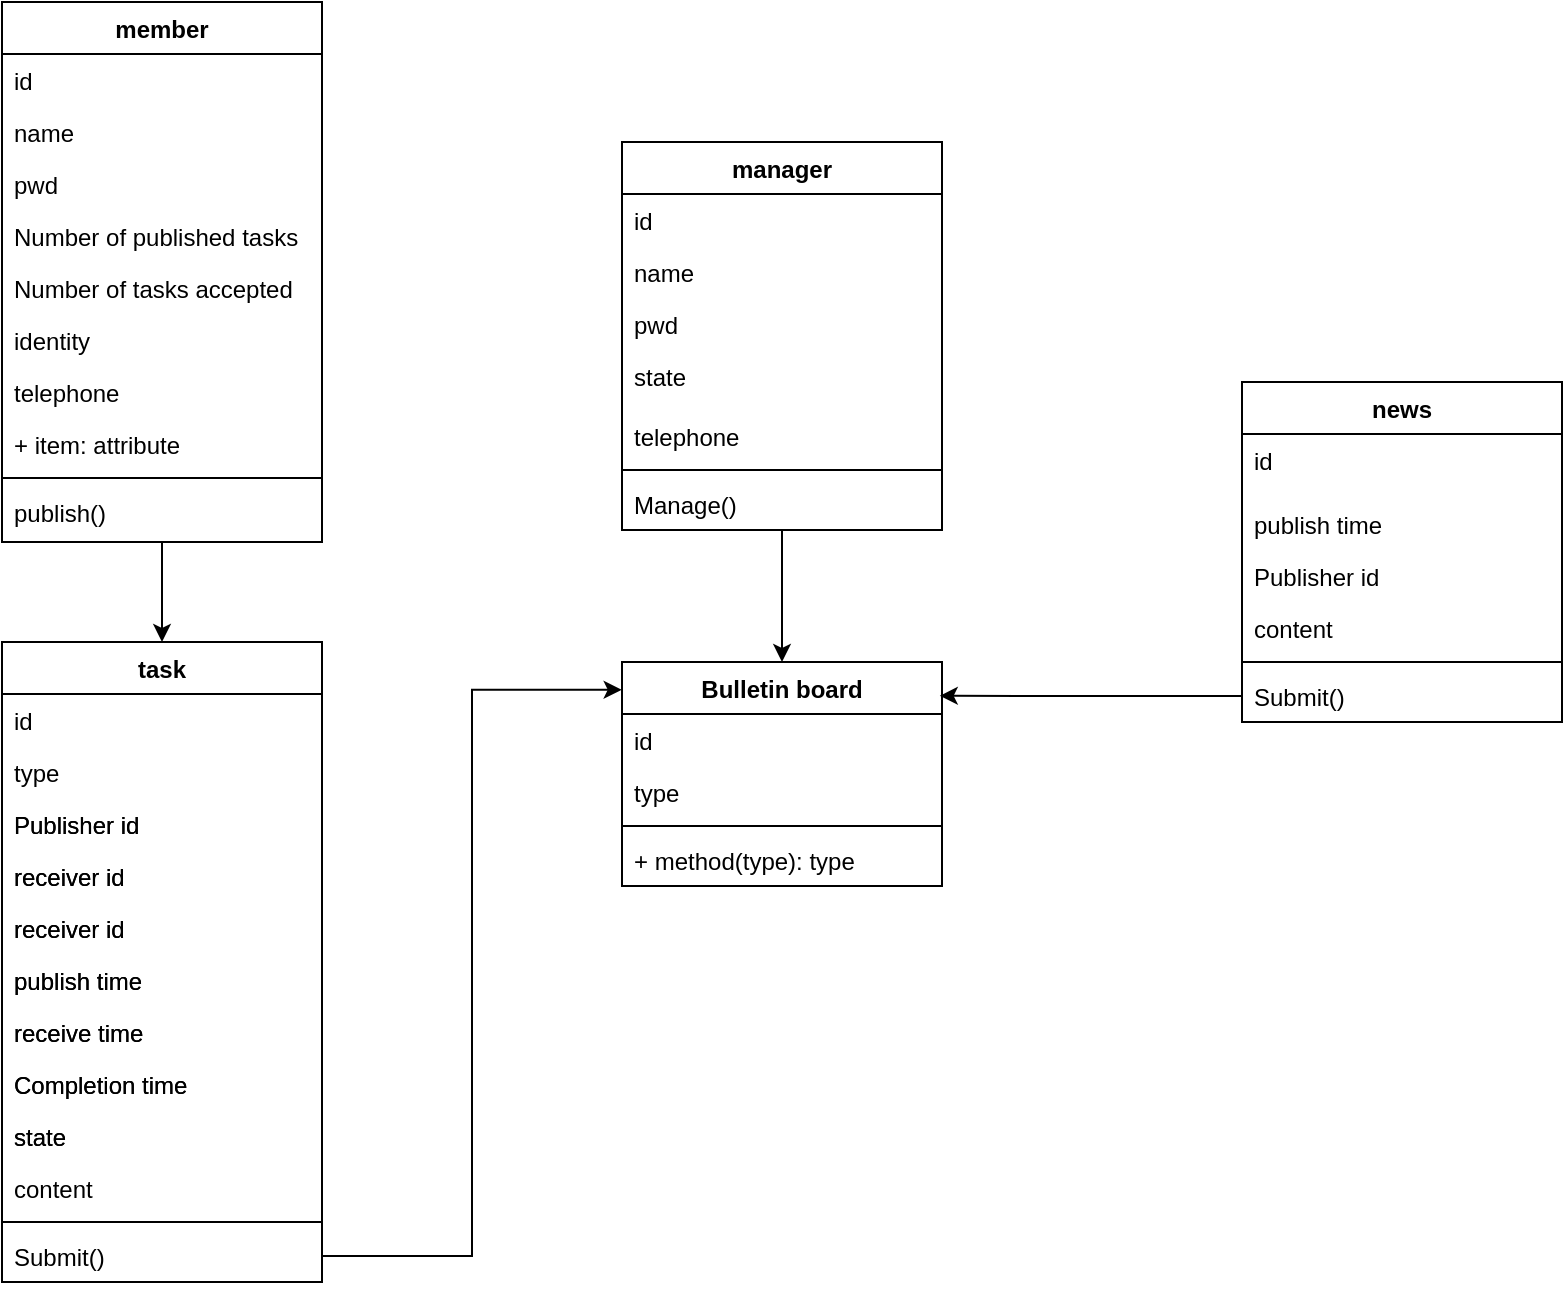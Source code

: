 <mxfile version="16.6.1" type="github">
  <diagram id="ShVYvyxhLa4fVrZdTOFI" name="第 1 页">
    <mxGraphModel dx="1088" dy="631" grid="1" gridSize="10" guides="1" tooltips="1" connect="1" arrows="1" fold="1" page="1" pageScale="1" pageWidth="827" pageHeight="1169" math="0" shadow="0">
      <root>
        <mxCell id="0" />
        <mxCell id="1" parent="0" />
        <mxCell id="uBDI_ebaLseBl8i-jeql-96" style="edgeStyle=orthogonalEdgeStyle;rounded=0;orthogonalLoop=1;jettySize=auto;html=1;entryX=0.5;entryY=0;entryDx=0;entryDy=0;fontColor=#000000;" edge="1" parent="1" source="uBDI_ebaLseBl8i-jeql-17" target="uBDI_ebaLseBl8i-jeql-34">
          <mxGeometry relative="1" as="geometry" />
        </mxCell>
        <mxCell id="uBDI_ebaLseBl8i-jeql-17" value="member" style="swimlane;fontStyle=1;align=center;verticalAlign=top;childLayout=stackLayout;horizontal=1;startSize=26;horizontalStack=0;resizeParent=1;resizeParentMax=0;resizeLast=0;collapsible=1;marginBottom=0;fontColor=#000000;" vertex="1" parent="1">
          <mxGeometry x="180" y="140" width="160" height="270" as="geometry" />
        </mxCell>
        <mxCell id="uBDI_ebaLseBl8i-jeql-22" value="id" style="text;strokeColor=none;fillColor=none;align=left;verticalAlign=top;spacingLeft=4;spacingRight=4;overflow=hidden;rotatable=0;points=[[0,0.5],[1,0.5]];portConstraint=eastwest;" vertex="1" parent="uBDI_ebaLseBl8i-jeql-17">
          <mxGeometry y="26" width="160" height="26" as="geometry" />
        </mxCell>
        <mxCell id="uBDI_ebaLseBl8i-jeql-45" value="name" style="text;strokeColor=none;fillColor=none;align=left;verticalAlign=top;spacingLeft=4;spacingRight=4;overflow=hidden;rotatable=0;points=[[0,0.5],[1,0.5]];portConstraint=eastwest;" vertex="1" parent="uBDI_ebaLseBl8i-jeql-17">
          <mxGeometry y="52" width="160" height="26" as="geometry" />
        </mxCell>
        <mxCell id="uBDI_ebaLseBl8i-jeql-46" value="pwd" style="text;strokeColor=none;fillColor=none;align=left;verticalAlign=top;spacingLeft=4;spacingRight=4;overflow=hidden;rotatable=0;points=[[0,0.5],[1,0.5]];portConstraint=eastwest;" vertex="1" parent="uBDI_ebaLseBl8i-jeql-17">
          <mxGeometry y="78" width="160" height="26" as="geometry" />
        </mxCell>
        <mxCell id="uBDI_ebaLseBl8i-jeql-25" value="Number of published tasks" style="text;strokeColor=none;fillColor=none;align=left;verticalAlign=top;spacingLeft=4;spacingRight=4;overflow=hidden;rotatable=0;points=[[0,0.5],[1,0.5]];portConstraint=eastwest;" vertex="1" parent="uBDI_ebaLseBl8i-jeql-17">
          <mxGeometry y="104" width="160" height="26" as="geometry" />
        </mxCell>
        <mxCell id="uBDI_ebaLseBl8i-jeql-18" value="Number of tasks accepted" style="text;strokeColor=none;fillColor=none;align=left;verticalAlign=top;spacingLeft=4;spacingRight=4;overflow=hidden;rotatable=0;points=[[0,0.5],[1,0.5]];portConstraint=eastwest;" vertex="1" parent="uBDI_ebaLseBl8i-jeql-17">
          <mxGeometry y="130" width="160" height="26" as="geometry" />
        </mxCell>
        <mxCell id="uBDI_ebaLseBl8i-jeql-28" value="identity" style="text;strokeColor=none;fillColor=none;align=left;verticalAlign=top;spacingLeft=4;spacingRight=4;overflow=hidden;rotatable=0;points=[[0,0.5],[1,0.5]];portConstraint=eastwest;" vertex="1" parent="uBDI_ebaLseBl8i-jeql-17">
          <mxGeometry y="156" width="160" height="26" as="geometry" />
        </mxCell>
        <mxCell id="uBDI_ebaLseBl8i-jeql-29" value="telephone" style="text;strokeColor=none;fillColor=none;align=left;verticalAlign=top;spacingLeft=4;spacingRight=4;overflow=hidden;rotatable=0;points=[[0,0.5],[1,0.5]];portConstraint=eastwest;" vertex="1" parent="uBDI_ebaLseBl8i-jeql-17">
          <mxGeometry y="182" width="160" height="26" as="geometry" />
        </mxCell>
        <mxCell id="uBDI_ebaLseBl8i-jeql-27" value="+ item: attribute" style="text;strokeColor=none;fillColor=none;align=left;verticalAlign=top;spacingLeft=4;spacingRight=4;overflow=hidden;rotatable=0;points=[[0,0.5],[1,0.5]];portConstraint=eastwest;" vertex="1" parent="uBDI_ebaLseBl8i-jeql-17">
          <mxGeometry y="208" width="160" height="26" as="geometry" />
        </mxCell>
        <mxCell id="uBDI_ebaLseBl8i-jeql-19" value="" style="line;strokeWidth=1;fillColor=none;align=left;verticalAlign=middle;spacingTop=-1;spacingLeft=3;spacingRight=3;rotatable=0;labelPosition=right;points=[];portConstraint=eastwest;" vertex="1" parent="uBDI_ebaLseBl8i-jeql-17">
          <mxGeometry y="234" width="160" height="8" as="geometry" />
        </mxCell>
        <mxCell id="uBDI_ebaLseBl8i-jeql-20" value="publish()" style="text;strokeColor=none;fillColor=none;align=left;verticalAlign=top;spacingLeft=4;spacingRight=4;overflow=hidden;rotatable=0;points=[[0,0.5],[1,0.5]];portConstraint=eastwest;" vertex="1" parent="uBDI_ebaLseBl8i-jeql-17">
          <mxGeometry y="242" width="160" height="28" as="geometry" />
        </mxCell>
        <mxCell id="uBDI_ebaLseBl8i-jeql-69" style="edgeStyle=orthogonalEdgeStyle;rounded=0;orthogonalLoop=1;jettySize=auto;html=1;fontColor=#000000;" edge="1" parent="1" source="uBDI_ebaLseBl8i-jeql-30" target="uBDI_ebaLseBl8i-jeql-64">
          <mxGeometry relative="1" as="geometry" />
        </mxCell>
        <mxCell id="uBDI_ebaLseBl8i-jeql-30" value="manager" style="swimlane;fontStyle=1;align=center;verticalAlign=top;childLayout=stackLayout;horizontal=1;startSize=26;horizontalStack=0;resizeParent=1;resizeParentMax=0;resizeLast=0;collapsible=1;marginBottom=0;" vertex="1" parent="1">
          <mxGeometry x="490" y="210" width="160" height="194" as="geometry" />
        </mxCell>
        <mxCell id="uBDI_ebaLseBl8i-jeql-31" value="id" style="text;strokeColor=none;fillColor=none;align=left;verticalAlign=top;spacingLeft=4;spacingRight=4;overflow=hidden;rotatable=0;points=[[0,0.5],[1,0.5]];portConstraint=eastwest;" vertex="1" parent="uBDI_ebaLseBl8i-jeql-30">
          <mxGeometry y="26" width="160" height="26" as="geometry" />
        </mxCell>
        <mxCell id="uBDI_ebaLseBl8i-jeql-44" value="name" style="text;strokeColor=none;fillColor=none;align=left;verticalAlign=top;spacingLeft=4;spacingRight=4;overflow=hidden;rotatable=0;points=[[0,0.5],[1,0.5]];portConstraint=eastwest;" vertex="1" parent="uBDI_ebaLseBl8i-jeql-30">
          <mxGeometry y="52" width="160" height="26" as="geometry" />
        </mxCell>
        <mxCell id="uBDI_ebaLseBl8i-jeql-43" value="pwd" style="text;strokeColor=none;fillColor=none;align=left;verticalAlign=top;spacingLeft=4;spacingRight=4;overflow=hidden;rotatable=0;points=[[0,0.5],[1,0.5]];portConstraint=eastwest;" vertex="1" parent="uBDI_ebaLseBl8i-jeql-30">
          <mxGeometry y="78" width="160" height="26" as="geometry" />
        </mxCell>
        <mxCell id="uBDI_ebaLseBl8i-jeql-42" value="state" style="text;strokeColor=none;fillColor=none;align=left;verticalAlign=top;spacingLeft=4;spacingRight=4;overflow=hidden;rotatable=0;points=[[0,0.5],[1,0.5]];portConstraint=eastwest;" vertex="1" parent="uBDI_ebaLseBl8i-jeql-30">
          <mxGeometry y="104" width="160" height="30" as="geometry" />
        </mxCell>
        <mxCell id="uBDI_ebaLseBl8i-jeql-38" value="telephone" style="text;strokeColor=none;fillColor=none;align=left;verticalAlign=top;spacingLeft=4;spacingRight=4;overflow=hidden;rotatable=0;points=[[0,0.5],[1,0.5]];portConstraint=eastwest;" vertex="1" parent="uBDI_ebaLseBl8i-jeql-30">
          <mxGeometry y="134" width="160" height="26" as="geometry" />
        </mxCell>
        <mxCell id="uBDI_ebaLseBl8i-jeql-32" value="" style="line;strokeWidth=1;fillColor=none;align=left;verticalAlign=middle;spacingTop=-1;spacingLeft=3;spacingRight=3;rotatable=0;labelPosition=right;points=[];portConstraint=eastwest;" vertex="1" parent="uBDI_ebaLseBl8i-jeql-30">
          <mxGeometry y="160" width="160" height="8" as="geometry" />
        </mxCell>
        <mxCell id="uBDI_ebaLseBl8i-jeql-33" value="Manage()" style="text;strokeColor=none;fillColor=none;align=left;verticalAlign=top;spacingLeft=4;spacingRight=4;overflow=hidden;rotatable=0;points=[[0,0.5],[1,0.5]];portConstraint=eastwest;" vertex="1" parent="uBDI_ebaLseBl8i-jeql-30">
          <mxGeometry y="168" width="160" height="26" as="geometry" />
        </mxCell>
        <mxCell id="uBDI_ebaLseBl8i-jeql-34" value="task" style="swimlane;fontStyle=1;align=center;verticalAlign=top;childLayout=stackLayout;horizontal=1;startSize=26;horizontalStack=0;resizeParent=1;resizeParentMax=0;resizeLast=0;collapsible=1;marginBottom=0;" vertex="1" parent="1">
          <mxGeometry x="180" y="460" width="160" height="320" as="geometry" />
        </mxCell>
        <mxCell id="uBDI_ebaLseBl8i-jeql-48" value="id" style="text;strokeColor=none;fillColor=none;align=left;verticalAlign=top;spacingLeft=4;spacingRight=4;overflow=hidden;rotatable=0;points=[[0,0.5],[1,0.5]];portConstraint=eastwest;" vertex="1" parent="uBDI_ebaLseBl8i-jeql-34">
          <mxGeometry y="26" width="160" height="26" as="geometry" />
        </mxCell>
        <mxCell id="uBDI_ebaLseBl8i-jeql-50" value="type" style="text;strokeColor=none;fillColor=none;align=left;verticalAlign=top;spacingLeft=4;spacingRight=4;overflow=hidden;rotatable=0;points=[[0,0.5],[1,0.5]];portConstraint=eastwest;" vertex="1" parent="uBDI_ebaLseBl8i-jeql-34">
          <mxGeometry y="52" width="160" height="26" as="geometry" />
        </mxCell>
        <mxCell id="uBDI_ebaLseBl8i-jeql-53" value="Publisher id" style="text;strokeColor=none;fillColor=none;align=left;verticalAlign=top;spacingLeft=4;spacingRight=4;overflow=hidden;rotatable=0;points=[[0,0.5],[1,0.5]];portConstraint=eastwest;" vertex="1" parent="uBDI_ebaLseBl8i-jeql-34">
          <mxGeometry y="78" width="160" height="26" as="geometry" />
        </mxCell>
        <mxCell id="uBDI_ebaLseBl8i-jeql-62" value="receiver id" style="text;strokeColor=none;fillColor=none;align=left;verticalAlign=top;spacingLeft=4;spacingRight=4;overflow=hidden;rotatable=0;points=[[0,0.5],[1,0.5]];portConstraint=eastwest;" vertex="1" parent="uBDI_ebaLseBl8i-jeql-34">
          <mxGeometry y="104" width="160" height="26" as="geometry" />
        </mxCell>
        <mxCell id="uBDI_ebaLseBl8i-jeql-52" value="receiver id" style="text;strokeColor=none;fillColor=none;align=left;verticalAlign=top;spacingLeft=4;spacingRight=4;overflow=hidden;rotatable=0;points=[[0,0.5],[1,0.5]];portConstraint=eastwest;" vertex="1" parent="uBDI_ebaLseBl8i-jeql-34">
          <mxGeometry y="130" width="160" height="26" as="geometry" />
        </mxCell>
        <mxCell id="uBDI_ebaLseBl8i-jeql-51" value="publish time" style="text;strokeColor=none;fillColor=none;align=left;verticalAlign=top;spacingLeft=4;spacingRight=4;overflow=hidden;rotatable=0;points=[[0,0.5],[1,0.5]];portConstraint=eastwest;" vertex="1" parent="uBDI_ebaLseBl8i-jeql-34">
          <mxGeometry y="156" width="160" height="26" as="geometry" />
        </mxCell>
        <mxCell id="uBDI_ebaLseBl8i-jeql-55" value="receive time" style="text;strokeColor=none;fillColor=none;align=left;verticalAlign=top;spacingLeft=4;spacingRight=4;overflow=hidden;rotatable=0;points=[[0,0.5],[1,0.5]];portConstraint=eastwest;" vertex="1" parent="uBDI_ebaLseBl8i-jeql-34">
          <mxGeometry y="182" width="160" height="26" as="geometry" />
        </mxCell>
        <mxCell id="uBDI_ebaLseBl8i-jeql-54" value="Completion time" style="text;strokeColor=none;fillColor=none;align=left;verticalAlign=top;spacingLeft=4;spacingRight=4;overflow=hidden;rotatable=0;points=[[0,0.5],[1,0.5]];portConstraint=eastwest;" vertex="1" parent="uBDI_ebaLseBl8i-jeql-34">
          <mxGeometry y="208" width="160" height="26" as="geometry" />
        </mxCell>
        <mxCell id="uBDI_ebaLseBl8i-jeql-35" value="state" style="text;strokeColor=none;fillColor=none;align=left;verticalAlign=top;spacingLeft=4;spacingRight=4;overflow=hidden;rotatable=0;points=[[0,0.5],[1,0.5]];portConstraint=eastwest;" vertex="1" parent="uBDI_ebaLseBl8i-jeql-34">
          <mxGeometry y="234" width="160" height="26" as="geometry" />
        </mxCell>
        <mxCell id="uBDI_ebaLseBl8i-jeql-57" value="content" style="text;strokeColor=none;fillColor=none;align=left;verticalAlign=top;spacingLeft=4;spacingRight=4;overflow=hidden;rotatable=0;points=[[0,0.5],[1,0.5]];portConstraint=eastwest;" vertex="1" parent="uBDI_ebaLseBl8i-jeql-34">
          <mxGeometry y="260" width="160" height="26" as="geometry" />
        </mxCell>
        <mxCell id="uBDI_ebaLseBl8i-jeql-36" value="" style="line;strokeWidth=1;fillColor=none;align=left;verticalAlign=middle;spacingTop=-1;spacingLeft=3;spacingRight=3;rotatable=0;labelPosition=right;points=[];portConstraint=eastwest;" vertex="1" parent="uBDI_ebaLseBl8i-jeql-34">
          <mxGeometry y="286" width="160" height="8" as="geometry" />
        </mxCell>
        <mxCell id="uBDI_ebaLseBl8i-jeql-37" value="Submit()" style="text;strokeColor=none;fillColor=none;align=left;verticalAlign=top;spacingLeft=4;spacingRight=4;overflow=hidden;rotatable=0;points=[[0,0.5],[1,0.5]];portConstraint=eastwest;" vertex="1" parent="uBDI_ebaLseBl8i-jeql-34">
          <mxGeometry y="294" width="160" height="26" as="geometry" />
        </mxCell>
        <mxCell id="uBDI_ebaLseBl8i-jeql-64" value="Bulletin board" style="swimlane;fontStyle=1;align=center;verticalAlign=top;childLayout=stackLayout;horizontal=1;startSize=26;horizontalStack=0;resizeParent=1;resizeParentMax=0;resizeLast=0;collapsible=1;marginBottom=0;fontColor=#000000;" vertex="1" parent="1">
          <mxGeometry x="490" y="470" width="160" height="112" as="geometry" />
        </mxCell>
        <mxCell id="uBDI_ebaLseBl8i-jeql-68" value="id" style="text;strokeColor=none;fillColor=none;align=left;verticalAlign=top;spacingLeft=4;spacingRight=4;overflow=hidden;rotatable=0;points=[[0,0.5],[1,0.5]];portConstraint=eastwest;fontColor=#000000;" vertex="1" parent="uBDI_ebaLseBl8i-jeql-64">
          <mxGeometry y="26" width="160" height="26" as="geometry" />
        </mxCell>
        <mxCell id="uBDI_ebaLseBl8i-jeql-65" value="type" style="text;strokeColor=none;fillColor=none;align=left;verticalAlign=top;spacingLeft=4;spacingRight=4;overflow=hidden;rotatable=0;points=[[0,0.5],[1,0.5]];portConstraint=eastwest;fontColor=#000000;" vertex="1" parent="uBDI_ebaLseBl8i-jeql-64">
          <mxGeometry y="52" width="160" height="26" as="geometry" />
        </mxCell>
        <mxCell id="uBDI_ebaLseBl8i-jeql-66" value="" style="line;strokeWidth=1;fillColor=none;align=left;verticalAlign=middle;spacingTop=-1;spacingLeft=3;spacingRight=3;rotatable=0;labelPosition=right;points=[];portConstraint=eastwest;fontColor=#000000;" vertex="1" parent="uBDI_ebaLseBl8i-jeql-64">
          <mxGeometry y="78" width="160" height="8" as="geometry" />
        </mxCell>
        <mxCell id="uBDI_ebaLseBl8i-jeql-67" value="+ method(type): type" style="text;strokeColor=none;fillColor=none;align=left;verticalAlign=top;spacingLeft=4;spacingRight=4;overflow=hidden;rotatable=0;points=[[0,0.5],[1,0.5]];portConstraint=eastwest;fontColor=#000000;" vertex="1" parent="uBDI_ebaLseBl8i-jeql-64">
          <mxGeometry y="86" width="160" height="26" as="geometry" />
        </mxCell>
        <mxCell id="uBDI_ebaLseBl8i-jeql-70" style="edgeStyle=orthogonalEdgeStyle;rounded=0;orthogonalLoop=1;jettySize=auto;html=1;exitX=1;exitY=0.5;exitDx=0;exitDy=0;entryX=-0.001;entryY=0.124;entryDx=0;entryDy=0;entryPerimeter=0;fontColor=#000000;" edge="1" parent="1" source="uBDI_ebaLseBl8i-jeql-37" target="uBDI_ebaLseBl8i-jeql-64">
          <mxGeometry relative="1" as="geometry" />
        </mxCell>
        <mxCell id="uBDI_ebaLseBl8i-jeql-71" value="news" style="swimlane;fontStyle=1;align=center;verticalAlign=top;childLayout=stackLayout;horizontal=1;startSize=26;horizontalStack=0;resizeParent=1;resizeParentMax=0;resizeLast=0;collapsible=1;marginBottom=0;fontColor=#000000;" vertex="1" parent="1">
          <mxGeometry x="800" y="330" width="160" height="170" as="geometry" />
        </mxCell>
        <mxCell id="uBDI_ebaLseBl8i-jeql-75" value="id" style="text;strokeColor=none;fillColor=none;align=left;verticalAlign=top;spacingLeft=4;spacingRight=4;overflow=hidden;rotatable=0;points=[[0,0.5],[1,0.5]];portConstraint=eastwest;fontColor=#000000;" vertex="1" parent="uBDI_ebaLseBl8i-jeql-71">
          <mxGeometry y="26" width="160" height="32" as="geometry" />
        </mxCell>
        <mxCell id="uBDI_ebaLseBl8i-jeql-89" value="publish time" style="text;strokeColor=none;fillColor=none;align=left;verticalAlign=top;spacingLeft=4;spacingRight=4;overflow=hidden;rotatable=0;points=[[0,0.5],[1,0.5]];portConstraint=eastwest;" vertex="1" parent="uBDI_ebaLseBl8i-jeql-71">
          <mxGeometry y="58" width="160" height="26" as="geometry" />
        </mxCell>
        <mxCell id="uBDI_ebaLseBl8i-jeql-86" value="Publisher id" style="text;strokeColor=none;fillColor=none;align=left;verticalAlign=top;spacingLeft=4;spacingRight=4;overflow=hidden;rotatable=0;points=[[0,0.5],[1,0.5]];portConstraint=eastwest;" vertex="1" parent="uBDI_ebaLseBl8i-jeql-71">
          <mxGeometry y="84" width="160" height="26" as="geometry" />
        </mxCell>
        <mxCell id="uBDI_ebaLseBl8i-jeql-76" value="content" style="text;strokeColor=none;fillColor=none;align=left;verticalAlign=top;spacingLeft=4;spacingRight=4;overflow=hidden;rotatable=0;points=[[0,0.5],[1,0.5]];portConstraint=eastwest;fontColor=#000000;" vertex="1" parent="uBDI_ebaLseBl8i-jeql-71">
          <mxGeometry y="110" width="160" height="26" as="geometry" />
        </mxCell>
        <mxCell id="uBDI_ebaLseBl8i-jeql-73" value="" style="line;strokeWidth=1;fillColor=none;align=left;verticalAlign=middle;spacingTop=-1;spacingLeft=3;spacingRight=3;rotatable=0;labelPosition=right;points=[];portConstraint=eastwest;fontColor=#000000;" vertex="1" parent="uBDI_ebaLseBl8i-jeql-71">
          <mxGeometry y="136" width="160" height="8" as="geometry" />
        </mxCell>
        <mxCell id="uBDI_ebaLseBl8i-jeql-74" value="Submit()" style="text;strokeColor=none;fillColor=none;align=left;verticalAlign=top;spacingLeft=4;spacingRight=4;overflow=hidden;rotatable=0;points=[[0,0.5],[1,0.5]];portConstraint=eastwest;fontColor=#000000;" vertex="1" parent="uBDI_ebaLseBl8i-jeql-71">
          <mxGeometry y="144" width="160" height="26" as="geometry" />
        </mxCell>
        <mxCell id="uBDI_ebaLseBl8i-jeql-79" value="Publisher id" style="text;strokeColor=none;fillColor=none;align=left;verticalAlign=top;spacingLeft=4;spacingRight=4;overflow=hidden;rotatable=0;points=[[0,0.5],[1,0.5]];portConstraint=eastwest;" vertex="1" parent="1">
          <mxGeometry x="180" y="538" width="160" height="26" as="geometry" />
        </mxCell>
        <mxCell id="uBDI_ebaLseBl8i-jeql-80" value="receiver id" style="text;strokeColor=none;fillColor=none;align=left;verticalAlign=top;spacingLeft=4;spacingRight=4;overflow=hidden;rotatable=0;points=[[0,0.5],[1,0.5]];portConstraint=eastwest;" vertex="1" parent="1">
          <mxGeometry x="180" y="564" width="160" height="26" as="geometry" />
        </mxCell>
        <mxCell id="uBDI_ebaLseBl8i-jeql-81" value="receiver id" style="text;strokeColor=none;fillColor=none;align=left;verticalAlign=top;spacingLeft=4;spacingRight=4;overflow=hidden;rotatable=0;points=[[0,0.5],[1,0.5]];portConstraint=eastwest;" vertex="1" parent="1">
          <mxGeometry x="180" y="590" width="160" height="26" as="geometry" />
        </mxCell>
        <mxCell id="uBDI_ebaLseBl8i-jeql-82" value="publish time" style="text;strokeColor=none;fillColor=none;align=left;verticalAlign=top;spacingLeft=4;spacingRight=4;overflow=hidden;rotatable=0;points=[[0,0.5],[1,0.5]];portConstraint=eastwest;" vertex="1" parent="1">
          <mxGeometry x="180" y="616" width="160" height="26" as="geometry" />
        </mxCell>
        <mxCell id="uBDI_ebaLseBl8i-jeql-83" value="receive time" style="text;strokeColor=none;fillColor=none;align=left;verticalAlign=top;spacingLeft=4;spacingRight=4;overflow=hidden;rotatable=0;points=[[0,0.5],[1,0.5]];portConstraint=eastwest;" vertex="1" parent="1">
          <mxGeometry x="180" y="642" width="160" height="26" as="geometry" />
        </mxCell>
        <mxCell id="uBDI_ebaLseBl8i-jeql-84" value="Completion time" style="text;strokeColor=none;fillColor=none;align=left;verticalAlign=top;spacingLeft=4;spacingRight=4;overflow=hidden;rotatable=0;points=[[0,0.5],[1,0.5]];portConstraint=eastwest;" vertex="1" parent="1">
          <mxGeometry x="180" y="668" width="160" height="26" as="geometry" />
        </mxCell>
        <mxCell id="uBDI_ebaLseBl8i-jeql-85" value="state" style="text;strokeColor=none;fillColor=none;align=left;verticalAlign=top;spacingLeft=4;spacingRight=4;overflow=hidden;rotatable=0;points=[[0,0.5],[1,0.5]];portConstraint=eastwest;" vertex="1" parent="1">
          <mxGeometry x="180" y="694" width="160" height="26" as="geometry" />
        </mxCell>
        <mxCell id="uBDI_ebaLseBl8i-jeql-98" style="edgeStyle=orthogonalEdgeStyle;rounded=0;orthogonalLoop=1;jettySize=auto;html=1;exitX=0;exitY=0.5;exitDx=0;exitDy=0;entryX=0.993;entryY=0.151;entryDx=0;entryDy=0;entryPerimeter=0;fontColor=#000000;" edge="1" parent="1" source="uBDI_ebaLseBl8i-jeql-74" target="uBDI_ebaLseBl8i-jeql-64">
          <mxGeometry relative="1" as="geometry" />
        </mxCell>
      </root>
    </mxGraphModel>
  </diagram>
</mxfile>
